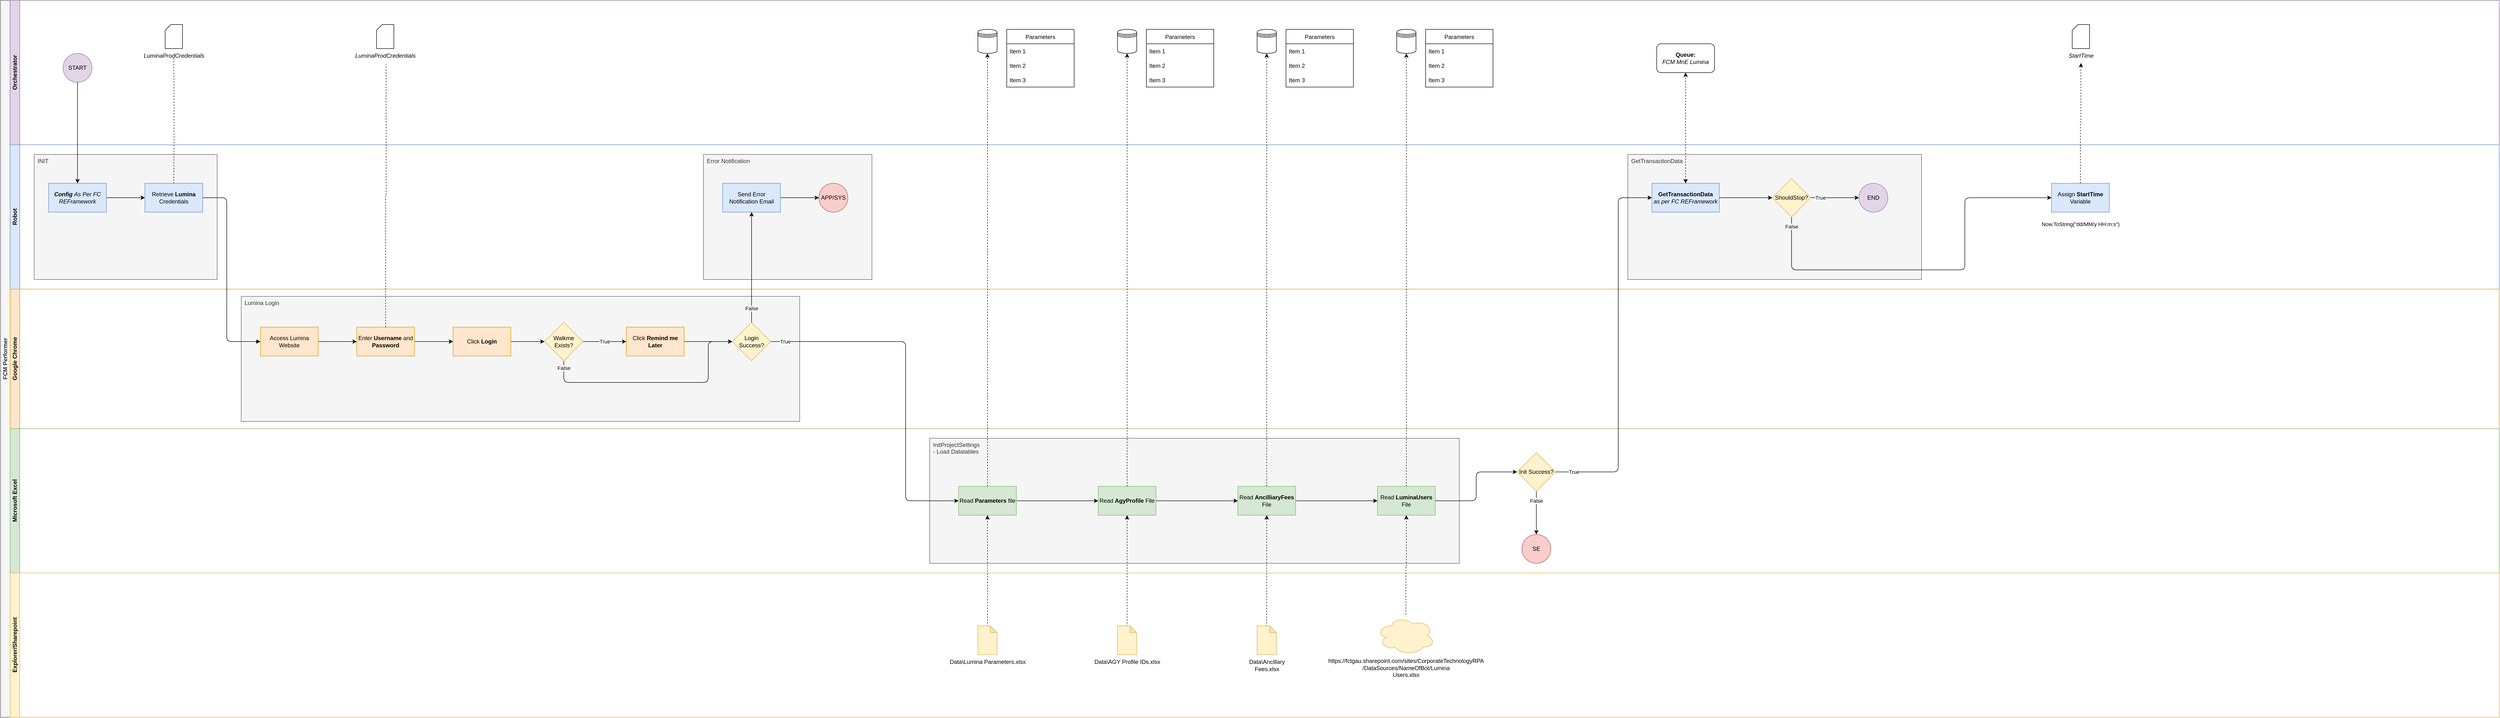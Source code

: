 <mxfile version="20.3.7" type="github" pages="3">
  <diagram id="prtHgNgQTEPvFCAcTncT" name="REFramework">
    <mxGraphModel dx="2031" dy="1190" grid="1" gridSize="10" guides="1" tooltips="1" connect="1" arrows="1" fold="1" page="1" pageScale="1" pageWidth="827" pageHeight="1169" math="0" shadow="0">
      <root>
        <mxCell id="0" />
        <mxCell id="1" parent="0" />
        <mxCell id="dNxyNK7c78bLwvsdeMH5-19" value="FCM Performer" style="swimlane;html=1;childLayout=stackLayout;resizeParent=1;resizeParentMax=0;horizontal=0;startSize=20;horizontalStack=0;fillColor=#f5f5f5;strokeColor=#666666;fontColor=#333333;" parent="1" vertex="1">
          <mxGeometry x="40" y="20" width="5190" height="1490" as="geometry" />
        </mxCell>
        <mxCell id="dNxyNK7c78bLwvsdeMH5-20" value="Orchestrator" style="swimlane;html=1;startSize=20;horizontal=0;fillColor=#e1d5e7;strokeColor=#9673a6;" parent="dNxyNK7c78bLwvsdeMH5-19" vertex="1">
          <mxGeometry x="20" width="5170" height="300" as="geometry" />
        </mxCell>
        <mxCell id="2dX01dUIb2N1G-1F3EJ_-1" value="START" style="ellipse;whiteSpace=wrap;html=1;aspect=fixed;fillColor=#e1d5e7;strokeColor=#9673a6;" parent="dNxyNK7c78bLwvsdeMH5-20" vertex="1">
          <mxGeometry x="110" y="110" width="60" height="60" as="geometry" />
        </mxCell>
        <mxCell id="xDEP64Z66nsaZwxjFvu3-4" value="" style="shape=card;whiteSpace=wrap;html=1;size=12;" parent="dNxyNK7c78bLwvsdeMH5-20" vertex="1">
          <mxGeometry x="322" y="50" width="36" height="50" as="geometry" />
        </mxCell>
        <mxCell id="xDEP64Z66nsaZwxjFvu3-5" value="&lt;i&gt;LuminaProdCredentials&lt;/i&gt;" style="text;html=1;align=center;verticalAlign=middle;resizable=0;points=[];autosize=1;strokeColor=none;fillColor=none;" parent="dNxyNK7c78bLwvsdeMH5-20" vertex="1">
          <mxGeometry x="265" y="100" width="150" height="30" as="geometry" />
        </mxCell>
        <mxCell id="ORB9IlNma3MDr7hnHhmv-3" value="" style="shape=card;whiteSpace=wrap;html=1;size=12;" parent="dNxyNK7c78bLwvsdeMH5-20" vertex="1">
          <mxGeometry x="761" y="50" width="36" height="50" as="geometry" />
        </mxCell>
        <mxCell id="ORB9IlNma3MDr7hnHhmv-4" value="&lt;i&gt;LuminaProdCredentials&lt;/i&gt;" style="text;html=1;align=center;verticalAlign=middle;resizable=0;points=[];autosize=1;strokeColor=none;fillColor=none;" parent="dNxyNK7c78bLwvsdeMH5-20" vertex="1">
          <mxGeometry x="704" y="100" width="150" height="30" as="geometry" />
        </mxCell>
        <mxCell id="Lmwaz_l1nbYWKsB-s7dE-1" value="Parameters" style="swimlane;fontStyle=0;childLayout=stackLayout;horizontal=1;startSize=30;horizontalStack=0;resizeParent=1;resizeParentMax=0;resizeLast=0;collapsible=1;marginBottom=0;" vertex="1" parent="dNxyNK7c78bLwvsdeMH5-20">
          <mxGeometry x="2070" y="60" width="140" height="120" as="geometry">
            <mxRectangle x="2070" y="60" width="100" height="30" as="alternateBounds" />
          </mxGeometry>
        </mxCell>
        <mxCell id="Lmwaz_l1nbYWKsB-s7dE-2" value="Item 1" style="text;strokeColor=none;fillColor=none;align=left;verticalAlign=middle;spacingLeft=4;spacingRight=4;overflow=hidden;points=[[0,0.5],[1,0.5]];portConstraint=eastwest;rotatable=0;" vertex="1" parent="Lmwaz_l1nbYWKsB-s7dE-1">
          <mxGeometry y="30" width="140" height="30" as="geometry" />
        </mxCell>
        <mxCell id="Lmwaz_l1nbYWKsB-s7dE-3" value="Item 2" style="text;strokeColor=none;fillColor=none;align=left;verticalAlign=middle;spacingLeft=4;spacingRight=4;overflow=hidden;points=[[0,0.5],[1,0.5]];portConstraint=eastwest;rotatable=0;" vertex="1" parent="Lmwaz_l1nbYWKsB-s7dE-1">
          <mxGeometry y="60" width="140" height="30" as="geometry" />
        </mxCell>
        <mxCell id="Lmwaz_l1nbYWKsB-s7dE-4" value="Item 3" style="text;strokeColor=none;fillColor=none;align=left;verticalAlign=middle;spacingLeft=4;spacingRight=4;overflow=hidden;points=[[0,0.5],[1,0.5]];portConstraint=eastwest;rotatable=0;" vertex="1" parent="Lmwaz_l1nbYWKsB-s7dE-1">
          <mxGeometry y="90" width="140" height="30" as="geometry" />
        </mxCell>
        <mxCell id="Lmwaz_l1nbYWKsB-s7dE-5" value="" style="shape=datastore;whiteSpace=wrap;html=1;" vertex="1" parent="dNxyNK7c78bLwvsdeMH5-20">
          <mxGeometry x="2010" y="60" width="40" height="50" as="geometry" />
        </mxCell>
        <mxCell id="Lmwaz_l1nbYWKsB-s7dE-9" value="Parameters" style="swimlane;fontStyle=0;childLayout=stackLayout;horizontal=1;startSize=30;horizontalStack=0;resizeParent=1;resizeParentMax=0;resizeLast=0;collapsible=1;marginBottom=0;" vertex="1" parent="dNxyNK7c78bLwvsdeMH5-20">
          <mxGeometry x="2360" y="60" width="140" height="120" as="geometry">
            <mxRectangle x="2070" y="60" width="100" height="30" as="alternateBounds" />
          </mxGeometry>
        </mxCell>
        <mxCell id="Lmwaz_l1nbYWKsB-s7dE-10" value="Item 1" style="text;strokeColor=none;fillColor=none;align=left;verticalAlign=middle;spacingLeft=4;spacingRight=4;overflow=hidden;points=[[0,0.5],[1,0.5]];portConstraint=eastwest;rotatable=0;" vertex="1" parent="Lmwaz_l1nbYWKsB-s7dE-9">
          <mxGeometry y="30" width="140" height="30" as="geometry" />
        </mxCell>
        <mxCell id="Lmwaz_l1nbYWKsB-s7dE-11" value="Item 2" style="text;strokeColor=none;fillColor=none;align=left;verticalAlign=middle;spacingLeft=4;spacingRight=4;overflow=hidden;points=[[0,0.5],[1,0.5]];portConstraint=eastwest;rotatable=0;" vertex="1" parent="Lmwaz_l1nbYWKsB-s7dE-9">
          <mxGeometry y="60" width="140" height="30" as="geometry" />
        </mxCell>
        <mxCell id="Lmwaz_l1nbYWKsB-s7dE-12" value="Item 3" style="text;strokeColor=none;fillColor=none;align=left;verticalAlign=middle;spacingLeft=4;spacingRight=4;overflow=hidden;points=[[0,0.5],[1,0.5]];portConstraint=eastwest;rotatable=0;" vertex="1" parent="Lmwaz_l1nbYWKsB-s7dE-9">
          <mxGeometry y="90" width="140" height="30" as="geometry" />
        </mxCell>
        <mxCell id="Lmwaz_l1nbYWKsB-s7dE-13" value="" style="shape=datastore;whiteSpace=wrap;html=1;" vertex="1" parent="dNxyNK7c78bLwvsdeMH5-20">
          <mxGeometry x="2300" y="60" width="40" height="50" as="geometry" />
        </mxCell>
        <mxCell id="Lmwaz_l1nbYWKsB-s7dE-14" value="Parameters" style="swimlane;fontStyle=0;childLayout=stackLayout;horizontal=1;startSize=30;horizontalStack=0;resizeParent=1;resizeParentMax=0;resizeLast=0;collapsible=1;marginBottom=0;" vertex="1" parent="dNxyNK7c78bLwvsdeMH5-20">
          <mxGeometry x="2650" y="60" width="140" height="120" as="geometry">
            <mxRectangle x="2070" y="60" width="100" height="30" as="alternateBounds" />
          </mxGeometry>
        </mxCell>
        <mxCell id="Lmwaz_l1nbYWKsB-s7dE-15" value="Item 1" style="text;strokeColor=none;fillColor=none;align=left;verticalAlign=middle;spacingLeft=4;spacingRight=4;overflow=hidden;points=[[0,0.5],[1,0.5]];portConstraint=eastwest;rotatable=0;" vertex="1" parent="Lmwaz_l1nbYWKsB-s7dE-14">
          <mxGeometry y="30" width="140" height="30" as="geometry" />
        </mxCell>
        <mxCell id="Lmwaz_l1nbYWKsB-s7dE-16" value="Item 2" style="text;strokeColor=none;fillColor=none;align=left;verticalAlign=middle;spacingLeft=4;spacingRight=4;overflow=hidden;points=[[0,0.5],[1,0.5]];portConstraint=eastwest;rotatable=0;" vertex="1" parent="Lmwaz_l1nbYWKsB-s7dE-14">
          <mxGeometry y="60" width="140" height="30" as="geometry" />
        </mxCell>
        <mxCell id="Lmwaz_l1nbYWKsB-s7dE-17" value="Item 3" style="text;strokeColor=none;fillColor=none;align=left;verticalAlign=middle;spacingLeft=4;spacingRight=4;overflow=hidden;points=[[0,0.5],[1,0.5]];portConstraint=eastwest;rotatable=0;" vertex="1" parent="Lmwaz_l1nbYWKsB-s7dE-14">
          <mxGeometry y="90" width="140" height="30" as="geometry" />
        </mxCell>
        <mxCell id="Lmwaz_l1nbYWKsB-s7dE-18" value="" style="shape=datastore;whiteSpace=wrap;html=1;" vertex="1" parent="dNxyNK7c78bLwvsdeMH5-20">
          <mxGeometry x="2590" y="60" width="40" height="50" as="geometry" />
        </mxCell>
        <mxCell id="Lmwaz_l1nbYWKsB-s7dE-92" value="Parameters" style="swimlane;fontStyle=0;childLayout=stackLayout;horizontal=1;startSize=30;horizontalStack=0;resizeParent=1;resizeParentMax=0;resizeLast=0;collapsible=1;marginBottom=0;" vertex="1" parent="dNxyNK7c78bLwvsdeMH5-20">
          <mxGeometry x="2940" y="60" width="140" height="120" as="geometry">
            <mxRectangle x="2070" y="60" width="100" height="30" as="alternateBounds" />
          </mxGeometry>
        </mxCell>
        <mxCell id="Lmwaz_l1nbYWKsB-s7dE-93" value="Item 1" style="text;strokeColor=none;fillColor=none;align=left;verticalAlign=middle;spacingLeft=4;spacingRight=4;overflow=hidden;points=[[0,0.5],[1,0.5]];portConstraint=eastwest;rotatable=0;" vertex="1" parent="Lmwaz_l1nbYWKsB-s7dE-92">
          <mxGeometry y="30" width="140" height="30" as="geometry" />
        </mxCell>
        <mxCell id="Lmwaz_l1nbYWKsB-s7dE-94" value="Item 2" style="text;strokeColor=none;fillColor=none;align=left;verticalAlign=middle;spacingLeft=4;spacingRight=4;overflow=hidden;points=[[0,0.5],[1,0.5]];portConstraint=eastwest;rotatable=0;" vertex="1" parent="Lmwaz_l1nbYWKsB-s7dE-92">
          <mxGeometry y="60" width="140" height="30" as="geometry" />
        </mxCell>
        <mxCell id="Lmwaz_l1nbYWKsB-s7dE-95" value="Item 3" style="text;strokeColor=none;fillColor=none;align=left;verticalAlign=middle;spacingLeft=4;spacingRight=4;overflow=hidden;points=[[0,0.5],[1,0.5]];portConstraint=eastwest;rotatable=0;" vertex="1" parent="Lmwaz_l1nbYWKsB-s7dE-92">
          <mxGeometry y="90" width="140" height="30" as="geometry" />
        </mxCell>
        <mxCell id="Lmwaz_l1nbYWKsB-s7dE-96" value="" style="shape=datastore;whiteSpace=wrap;html=1;" vertex="1" parent="dNxyNK7c78bLwvsdeMH5-20">
          <mxGeometry x="2880" y="60" width="40" height="50" as="geometry" />
        </mxCell>
        <mxCell id="Lmwaz_l1nbYWKsB-s7dE-117" value="&lt;b&gt;Queue:&lt;br&gt;&lt;/b&gt; &lt;i&gt;FCM MnE Lumina&lt;/i&gt;" style="rounded=1;whiteSpace=wrap;html=1;" vertex="1" parent="dNxyNK7c78bLwvsdeMH5-20">
          <mxGeometry x="3420" y="90" width="120" height="60" as="geometry" />
        </mxCell>
        <mxCell id="Lmwaz_l1nbYWKsB-s7dE-130" value="" style="shape=card;whiteSpace=wrap;html=1;size=12;" vertex="1" parent="dNxyNK7c78bLwvsdeMH5-20">
          <mxGeometry x="4283" y="50" width="36" height="50" as="geometry" />
        </mxCell>
        <mxCell id="Lmwaz_l1nbYWKsB-s7dE-131" value="&lt;i&gt;StartTime&lt;/i&gt;" style="text;html=1;align=center;verticalAlign=middle;resizable=0;points=[];autosize=1;strokeColor=none;fillColor=none;" vertex="1" parent="dNxyNK7c78bLwvsdeMH5-20">
          <mxGeometry x="4261" y="100" width="80" height="30" as="geometry" />
        </mxCell>
        <mxCell id="2dX01dUIb2N1G-1F3EJ_-10" value="Robot" style="swimlane;html=1;startSize=20;horizontal=0;fillColor=#dae8fc;strokeColor=#6c8ebf;" parent="dNxyNK7c78bLwvsdeMH5-19" vertex="1">
          <mxGeometry x="20" y="300" width="5170" height="300" as="geometry" />
        </mxCell>
        <mxCell id="Lmwaz_l1nbYWKsB-s7dE-129" value="GetTransactionData" style="rounded=0;whiteSpace=wrap;html=1;fillColor=#f5f5f5;fontColor=#333333;strokeColor=#666666;align=left;verticalAlign=top;labelPosition=center;verticalLabelPosition=middle;spacingLeft=5;" vertex="1" parent="2dX01dUIb2N1G-1F3EJ_-10">
          <mxGeometry x="3360" y="20" width="610" height="260" as="geometry" />
        </mxCell>
        <mxCell id="ORB9IlNma3MDr7hnHhmv-28" value="Error Notification" style="rounded=0;whiteSpace=wrap;html=1;fillColor=#f5f5f5;fontColor=#333333;strokeColor=#666666;align=left;verticalAlign=top;labelPosition=center;verticalLabelPosition=middle;spacingLeft=5;" parent="2dX01dUIb2N1G-1F3EJ_-10" vertex="1">
          <mxGeometry x="1440" y="20" width="350" height="260" as="geometry" />
        </mxCell>
        <mxCell id="2dX01dUIb2N1G-1F3EJ_-6" value="INIT" style="rounded=0;whiteSpace=wrap;html=1;fillColor=#f5f5f5;fontColor=#333333;strokeColor=#666666;align=left;verticalAlign=top;labelPosition=center;verticalLabelPosition=middle;spacingLeft=5;" parent="2dX01dUIb2N1G-1F3EJ_-10" vertex="1">
          <mxGeometry x="50" y="20" width="380" height="260" as="geometry" />
        </mxCell>
        <mxCell id="xDEP64Z66nsaZwxjFvu3-2" value="" style="edgeStyle=orthogonalEdgeStyle;rounded=0;orthogonalLoop=1;jettySize=auto;html=1;" parent="2dX01dUIb2N1G-1F3EJ_-10" source="2dX01dUIb2N1G-1F3EJ_-4" target="xDEP64Z66nsaZwxjFvu3-1" edge="1">
          <mxGeometry relative="1" as="geometry" />
        </mxCell>
        <mxCell id="2dX01dUIb2N1G-1F3EJ_-4" value="&lt;i&gt;&lt;b&gt;Config&lt;/b&gt;&amp;nbsp;As Per FC REFramework&lt;/i&gt;" style="whiteSpace=wrap;html=1;fillColor=#dae8fc;strokeColor=#6c8ebf;" parent="2dX01dUIb2N1G-1F3EJ_-10" vertex="1">
          <mxGeometry x="80" y="80" width="120" height="60" as="geometry" />
        </mxCell>
        <mxCell id="xDEP64Z66nsaZwxjFvu3-1" value="Retrieve &lt;b&gt;Lumina &lt;/b&gt;Credentials" style="whiteSpace=wrap;html=1;fillColor=#dae8fc;strokeColor=#6c8ebf;" parent="2dX01dUIb2N1G-1F3EJ_-10" vertex="1">
          <mxGeometry x="280" y="80" width="120" height="60" as="geometry" />
        </mxCell>
        <mxCell id="ORB9IlNma3MDr7hnHhmv-27" value="" style="edgeStyle=orthogonalEdgeStyle;rounded=1;orthogonalLoop=1;jettySize=auto;html=1;endArrow=classic;endFill=1;" parent="2dX01dUIb2N1G-1F3EJ_-10" source="ORB9IlNma3MDr7hnHhmv-22" target="ORB9IlNma3MDr7hnHhmv-26" edge="1">
          <mxGeometry relative="1" as="geometry" />
        </mxCell>
        <mxCell id="ORB9IlNma3MDr7hnHhmv-22" value="Send Error Notification Email" style="whiteSpace=wrap;html=1;fillColor=#dae8fc;strokeColor=#6c8ebf;" parent="2dX01dUIb2N1G-1F3EJ_-10" vertex="1">
          <mxGeometry x="1480" y="80" width="120" height="60" as="geometry" />
        </mxCell>
        <mxCell id="ORB9IlNma3MDr7hnHhmv-26" value="APP/SYS" style="ellipse;whiteSpace=wrap;html=1;fillColor=#f8cecc;strokeColor=#b85450;" parent="2dX01dUIb2N1G-1F3EJ_-10" vertex="1">
          <mxGeometry x="1680" y="80" width="60" height="60" as="geometry" />
        </mxCell>
        <mxCell id="Lmwaz_l1nbYWKsB-s7dE-115" value="&lt;b&gt;GetTransactionData &lt;br&gt;&lt;/b&gt;&lt;i&gt;as per FC REFramework&lt;/i&gt;" style="whiteSpace=wrap;html=1;fillColor=#dae8fc;strokeColor=#6c8ebf;" vertex="1" parent="2dX01dUIb2N1G-1F3EJ_-10">
          <mxGeometry x="3410" y="80" width="140" height="60" as="geometry" />
        </mxCell>
        <mxCell id="Lmwaz_l1nbYWKsB-s7dE-127" value="Assign &lt;b&gt;StartTime &lt;/b&gt;Variable" style="whiteSpace=wrap;html=1;fillColor=#dae8fc;strokeColor=#6c8ebf;" vertex="1" parent="2dX01dUIb2N1G-1F3EJ_-10">
          <mxGeometry x="4240" y="80" width="120" height="60" as="geometry" />
        </mxCell>
        <mxCell id="Lmwaz_l1nbYWKsB-s7dE-132" value="Now.ToString(&quot;dd/MM/y HH:m:s&quot;)" style="text;html=1;align=center;verticalAlign=middle;resizable=0;points=[];autosize=1;strokeColor=none;fillColor=none;fontSize=11;fontFamily=Helvetica;fontColor=default;" vertex="1" parent="2dX01dUIb2N1G-1F3EJ_-10">
          <mxGeometry x="4205" y="150" width="190" height="30" as="geometry" />
        </mxCell>
        <mxCell id="dNxyNK7c78bLwvsdeMH5-21" value="Google Chrome" style="swimlane;html=1;startSize=20;horizontal=0;fillColor=#ffe6cc;strokeColor=#d79b00;" parent="dNxyNK7c78bLwvsdeMH5-19" vertex="1">
          <mxGeometry x="20" y="600" width="5170" height="290" as="geometry">
            <mxRectangle x="20" y="300" width="1430" height="30" as="alternateBounds" />
          </mxGeometry>
        </mxCell>
        <mxCell id="ORB9IlNma3MDr7hnHhmv-15" value="Lumina Login" style="rounded=0;whiteSpace=wrap;html=1;fillColor=#f5f5f5;fontColor=#333333;strokeColor=#666666;align=left;verticalAlign=top;labelPosition=center;verticalLabelPosition=middle;spacingLeft=5;" parent="dNxyNK7c78bLwvsdeMH5-21" vertex="1">
          <mxGeometry x="480" y="15" width="1160" height="260" as="geometry" />
        </mxCell>
        <mxCell id="ORB9IlNma3MDr7hnHhmv-2" value="" style="edgeStyle=orthogonalEdgeStyle;rounded=0;orthogonalLoop=1;jettySize=auto;html=1;" parent="dNxyNK7c78bLwvsdeMH5-21" source="xDEP64Z66nsaZwxjFvu3-7" target="ORB9IlNma3MDr7hnHhmv-1" edge="1">
          <mxGeometry relative="1" as="geometry" />
        </mxCell>
        <mxCell id="xDEP64Z66nsaZwxjFvu3-7" value="Access Lumina Website" style="whiteSpace=wrap;html=1;fillColor=#ffe6cc;strokeColor=#d79b00;" parent="dNxyNK7c78bLwvsdeMH5-21" vertex="1">
          <mxGeometry x="520" y="79" width="120" height="60" as="geometry" />
        </mxCell>
        <mxCell id="ORB9IlNma3MDr7hnHhmv-8" value="" style="edgeStyle=orthogonalEdgeStyle;rounded=0;orthogonalLoop=1;jettySize=auto;html=1;endArrow=classic;endFill=1;" parent="dNxyNK7c78bLwvsdeMH5-21" source="ORB9IlNma3MDr7hnHhmv-1" target="ORB9IlNma3MDr7hnHhmv-7" edge="1">
          <mxGeometry relative="1" as="geometry" />
        </mxCell>
        <mxCell id="ORB9IlNma3MDr7hnHhmv-1" value="Enter &lt;b&gt;Username&lt;/b&gt;&amp;nbsp;and &lt;b&gt;Password&lt;/b&gt;" style="whiteSpace=wrap;html=1;fillColor=#ffe6cc;strokeColor=#d79b00;" parent="dNxyNK7c78bLwvsdeMH5-21" vertex="1">
          <mxGeometry x="720" y="79" width="120" height="60" as="geometry" />
        </mxCell>
        <mxCell id="ORB9IlNma3MDr7hnHhmv-10" value="" style="edgeStyle=orthogonalEdgeStyle;rounded=0;orthogonalLoop=1;jettySize=auto;html=1;endArrow=classic;endFill=1;" parent="dNxyNK7c78bLwvsdeMH5-21" source="ORB9IlNma3MDr7hnHhmv-7" target="ORB9IlNma3MDr7hnHhmv-9" edge="1">
          <mxGeometry relative="1" as="geometry" />
        </mxCell>
        <mxCell id="ORB9IlNma3MDr7hnHhmv-7" value="Click &lt;b&gt;Login&lt;/b&gt;" style="whiteSpace=wrap;html=1;fillColor=#ffe6cc;strokeColor=#d79b00;" parent="dNxyNK7c78bLwvsdeMH5-21" vertex="1">
          <mxGeometry x="920" y="79" width="120" height="60" as="geometry" />
        </mxCell>
        <mxCell id="ORB9IlNma3MDr7hnHhmv-12" value="True" style="edgeStyle=orthogonalEdgeStyle;rounded=0;orthogonalLoop=1;jettySize=auto;html=1;endArrow=classic;endFill=1;" parent="dNxyNK7c78bLwvsdeMH5-21" source="ORB9IlNma3MDr7hnHhmv-9" target="ORB9IlNma3MDr7hnHhmv-11" edge="1">
          <mxGeometry relative="1" as="geometry" />
        </mxCell>
        <mxCell id="ORB9IlNma3MDr7hnHhmv-17" value="False" style="edgeStyle=orthogonalEdgeStyle;rounded=1;orthogonalLoop=1;jettySize=auto;html=1;exitX=0.5;exitY=1;exitDx=0;exitDy=0;entryX=0;entryY=0.5;entryDx=0;entryDy=0;endArrow=classic;endFill=1;" parent="dNxyNK7c78bLwvsdeMH5-21" source="ORB9IlNma3MDr7hnHhmv-9" target="ORB9IlNma3MDr7hnHhmv-13" edge="1">
          <mxGeometry x="-0.938" relative="1" as="geometry">
            <Array as="points">
              <mxPoint x="1150" y="194" />
              <mxPoint x="1450" y="194" />
              <mxPoint x="1450" y="109" />
            </Array>
            <mxPoint as="offset" />
          </mxGeometry>
        </mxCell>
        <mxCell id="ORB9IlNma3MDr7hnHhmv-9" value="Walkme Exists?" style="rhombus;whiteSpace=wrap;html=1;fillColor=#fff2cc;strokeColor=#d6b656;" parent="dNxyNK7c78bLwvsdeMH5-21" vertex="1">
          <mxGeometry x="1110" y="69" width="80" height="80" as="geometry" />
        </mxCell>
        <mxCell id="ORB9IlNma3MDr7hnHhmv-14" value="" style="edgeStyle=orthogonalEdgeStyle;rounded=0;orthogonalLoop=1;jettySize=auto;html=1;endArrow=classic;endFill=1;" parent="dNxyNK7c78bLwvsdeMH5-21" source="ORB9IlNma3MDr7hnHhmv-11" target="ORB9IlNma3MDr7hnHhmv-13" edge="1">
          <mxGeometry relative="1" as="geometry" />
        </mxCell>
        <mxCell id="ORB9IlNma3MDr7hnHhmv-11" value="Click &lt;b&gt;Remind me Later&lt;/b&gt;" style="whiteSpace=wrap;html=1;fillColor=#ffe6cc;strokeColor=#d79b00;" parent="dNxyNK7c78bLwvsdeMH5-21" vertex="1">
          <mxGeometry x="1280" y="79" width="120" height="60" as="geometry" />
        </mxCell>
        <mxCell id="ORB9IlNma3MDr7hnHhmv-13" value="Login Success?" style="rhombus;whiteSpace=wrap;html=1;fillColor=#fff2cc;strokeColor=#d6b656;" parent="dNxyNK7c78bLwvsdeMH5-21" vertex="1">
          <mxGeometry x="1500" y="69" width="80" height="80" as="geometry" />
        </mxCell>
        <mxCell id="dNxyNK7c78bLwvsdeMH5-22" value="Microsoft Excel" style="swimlane;html=1;startSize=20;horizontal=0;fillColor=#d5e8d4;strokeColor=#82b366;" parent="dNxyNK7c78bLwvsdeMH5-19" vertex="1">
          <mxGeometry x="20" y="890" width="5170" height="300" as="geometry" />
        </mxCell>
        <mxCell id="Lmwaz_l1nbYWKsB-s7dE-98" value="InitProjectSettings &lt;br&gt;- Load Datatables" style="rounded=0;whiteSpace=wrap;html=1;fillColor=#f5f5f5;fontColor=#333333;strokeColor=#666666;align=left;verticalAlign=top;labelPosition=center;verticalLabelPosition=middle;spacingLeft=5;" vertex="1" parent="dNxyNK7c78bLwvsdeMH5-22">
          <mxGeometry x="1910" y="20" width="1100" height="260" as="geometry" />
        </mxCell>
        <mxCell id="Lmwaz_l1nbYWKsB-s7dE-8" value="" style="edgeStyle=orthogonalEdgeStyle;rounded=0;orthogonalLoop=1;jettySize=auto;html=1;startArrow=none;startFill=0;endArrow=classic;endFill=1;" edge="1" parent="dNxyNK7c78bLwvsdeMH5-22" source="ORB9IlNma3MDr7hnHhmv-29" target="Lmwaz_l1nbYWKsB-s7dE-7">
          <mxGeometry relative="1" as="geometry" />
        </mxCell>
        <mxCell id="ORB9IlNma3MDr7hnHhmv-29" value="Read &lt;b&gt;Parameters&lt;/b&gt; file" style="whiteSpace=wrap;html=1;fillColor=#d5e8d4;strokeColor=#82b366;" parent="dNxyNK7c78bLwvsdeMH5-22" vertex="1">
          <mxGeometry x="1970" y="120" width="120" height="60" as="geometry" />
        </mxCell>
        <mxCell id="Lmwaz_l1nbYWKsB-s7dE-21" value="" style="edgeStyle=orthogonalEdgeStyle;rounded=0;orthogonalLoop=1;jettySize=auto;html=1;startArrow=none;startFill=0;endArrow=classic;endFill=1;" edge="1" parent="dNxyNK7c78bLwvsdeMH5-22" source="Lmwaz_l1nbYWKsB-s7dE-7" target="Lmwaz_l1nbYWKsB-s7dE-20">
          <mxGeometry relative="1" as="geometry" />
        </mxCell>
        <mxCell id="Lmwaz_l1nbYWKsB-s7dE-7" value="Read &lt;b&gt;AgyProfile &lt;/b&gt;File" style="whiteSpace=wrap;html=1;fillColor=#d5e8d4;strokeColor=#82b366;" vertex="1" parent="dNxyNK7c78bLwvsdeMH5-22">
          <mxGeometry x="2260" y="120" width="120" height="60" as="geometry" />
        </mxCell>
        <mxCell id="Lmwaz_l1nbYWKsB-s7dE-20" value="Read &lt;b&gt;AncilliaryFees &lt;/b&gt;File" style="whiteSpace=wrap;html=1;fillColor=#d5e8d4;strokeColor=#82b366;" vertex="1" parent="dNxyNK7c78bLwvsdeMH5-22">
          <mxGeometry x="2550" y="120" width="120" height="60" as="geometry" />
        </mxCell>
        <mxCell id="Lmwaz_l1nbYWKsB-s7dE-114" value="False" style="edgeStyle=orthogonalEdgeStyle;shape=connector;rounded=1;orthogonalLoop=1;jettySize=auto;html=1;labelBackgroundColor=default;strokeColor=default;fontFamily=Helvetica;fontSize=11;fontColor=default;endArrow=classic;endFill=1;" edge="1" parent="dNxyNK7c78bLwvsdeMH5-22" source="Lmwaz_l1nbYWKsB-s7dE-111" target="Lmwaz_l1nbYWKsB-s7dE-113">
          <mxGeometry x="-0.556" relative="1" as="geometry">
            <Array as="points">
              <mxPoint x="3170" y="150" />
              <mxPoint x="3170" y="150" />
            </Array>
            <mxPoint as="offset" />
          </mxGeometry>
        </mxCell>
        <mxCell id="Lmwaz_l1nbYWKsB-s7dE-111" value="Init Success?" style="rhombus;whiteSpace=wrap;html=1;fillColor=#fff2cc;strokeColor=#d6b656;" vertex="1" parent="dNxyNK7c78bLwvsdeMH5-22">
          <mxGeometry x="3130" y="50" width="80" height="80" as="geometry" />
        </mxCell>
        <mxCell id="Lmwaz_l1nbYWKsB-s7dE-113" value="SE" style="ellipse;whiteSpace=wrap;html=1;fillColor=#f8cecc;strokeColor=#b85450;" vertex="1" parent="dNxyNK7c78bLwvsdeMH5-22">
          <mxGeometry x="3140" y="220" width="60" height="60" as="geometry" />
        </mxCell>
        <mxCell id="Lmwaz_l1nbYWKsB-s7dE-90" value="Read &lt;b&gt;LuminaUsers &lt;/b&gt;File" style="whiteSpace=wrap;html=1;fillColor=#d5e8d4;strokeColor=#82b366;" vertex="1" parent="dNxyNK7c78bLwvsdeMH5-22">
          <mxGeometry x="2840" y="120" width="120" height="60" as="geometry" />
        </mxCell>
        <mxCell id="Lmwaz_l1nbYWKsB-s7dE-91" value="" style="edgeStyle=orthogonalEdgeStyle;rounded=0;orthogonalLoop=1;jettySize=auto;html=1;startArrow=none;startFill=0;endArrow=classic;endFill=1;" edge="1" parent="dNxyNK7c78bLwvsdeMH5-22" source="Lmwaz_l1nbYWKsB-s7dE-20" target="Lmwaz_l1nbYWKsB-s7dE-90">
          <mxGeometry relative="1" as="geometry" />
        </mxCell>
        <mxCell id="Lmwaz_l1nbYWKsB-s7dE-112" value="" style="edgeStyle=orthogonalEdgeStyle;shape=connector;rounded=1;orthogonalLoop=1;jettySize=auto;html=1;labelBackgroundColor=default;strokeColor=default;fontFamily=Helvetica;fontSize=11;fontColor=default;endArrow=classic;endFill=1;" edge="1" parent="dNxyNK7c78bLwvsdeMH5-22" source="Lmwaz_l1nbYWKsB-s7dE-90" target="Lmwaz_l1nbYWKsB-s7dE-111">
          <mxGeometry relative="1" as="geometry" />
        </mxCell>
        <mxCell id="2dX01dUIb2N1G-1F3EJ_-5" value="" style="edgeStyle=orthogonalEdgeStyle;rounded=0;orthogonalLoop=1;jettySize=auto;html=1;" parent="dNxyNK7c78bLwvsdeMH5-19" source="2dX01dUIb2N1G-1F3EJ_-1" target="2dX01dUIb2N1G-1F3EJ_-4" edge="1">
          <mxGeometry relative="1" as="geometry" />
        </mxCell>
        <mxCell id="xDEP64Z66nsaZwxjFvu3-6" style="edgeStyle=orthogonalEdgeStyle;rounded=0;orthogonalLoop=1;jettySize=auto;html=1;dashed=1;endArrow=none;endFill=0;" parent="dNxyNK7c78bLwvsdeMH5-19" target="xDEP64Z66nsaZwxjFvu3-1" edge="1">
          <mxGeometry relative="1" as="geometry">
            <mxPoint x="360" y="120" as="sourcePoint" />
          </mxGeometry>
        </mxCell>
        <mxCell id="xDEP64Z66nsaZwxjFvu3-8" value="" style="edgeStyle=orthogonalEdgeStyle;rounded=1;orthogonalLoop=1;jettySize=auto;html=1;endArrow=block;endFill=1;entryX=0;entryY=0.5;entryDx=0;entryDy=0;" parent="dNxyNK7c78bLwvsdeMH5-19" source="xDEP64Z66nsaZwxjFvu3-1" target="xDEP64Z66nsaZwxjFvu3-7" edge="1">
          <mxGeometry relative="1" as="geometry">
            <Array as="points">
              <mxPoint x="470" y="410" />
              <mxPoint x="470" y="709" />
            </Array>
          </mxGeometry>
        </mxCell>
        <mxCell id="ORB9IlNma3MDr7hnHhmv-23" value="False" style="edgeStyle=orthogonalEdgeStyle;rounded=1;orthogonalLoop=1;jettySize=auto;html=1;endArrow=classic;endFill=1;" parent="dNxyNK7c78bLwvsdeMH5-19" source="ORB9IlNma3MDr7hnHhmv-13" target="ORB9IlNma3MDr7hnHhmv-22" edge="1">
          <mxGeometry x="-0.747" relative="1" as="geometry">
            <mxPoint as="offset" />
          </mxGeometry>
        </mxCell>
        <mxCell id="ORB9IlNma3MDr7hnHhmv-30" value="True" style="edgeStyle=orthogonalEdgeStyle;rounded=1;orthogonalLoop=1;jettySize=auto;html=1;endArrow=classic;endFill=1;entryX=0;entryY=0.5;entryDx=0;entryDy=0;" parent="dNxyNK7c78bLwvsdeMH5-19" source="ORB9IlNma3MDr7hnHhmv-13" target="ORB9IlNma3MDr7hnHhmv-29" edge="1">
          <mxGeometry x="-0.917" relative="1" as="geometry">
            <Array as="points">
              <mxPoint x="1880" y="709" />
              <mxPoint x="1880" y="1040" />
            </Array>
            <mxPoint as="offset" />
          </mxGeometry>
        </mxCell>
        <mxCell id="Lmwaz_l1nbYWKsB-s7dE-6" style="edgeStyle=orthogonalEdgeStyle;rounded=0;orthogonalLoop=1;jettySize=auto;html=1;exitX=0.5;exitY=0;exitDx=0;exitDy=0;entryX=0.5;entryY=1;entryDx=0;entryDy=0;endArrow=classic;endFill=1;startArrow=none;startFill=0;dashed=1;" edge="1" parent="dNxyNK7c78bLwvsdeMH5-19" source="ORB9IlNma3MDr7hnHhmv-29" target="Lmwaz_l1nbYWKsB-s7dE-5">
          <mxGeometry relative="1" as="geometry" />
        </mxCell>
        <mxCell id="Lmwaz_l1nbYWKsB-s7dE-19" style="edgeStyle=orthogonalEdgeStyle;rounded=0;orthogonalLoop=1;jettySize=auto;html=1;exitX=0.5;exitY=0;exitDx=0;exitDy=0;entryX=0.5;entryY=1;entryDx=0;entryDy=0;startArrow=none;startFill=0;endArrow=classic;endFill=1;dashed=1;" edge="1" parent="dNxyNK7c78bLwvsdeMH5-19" source="Lmwaz_l1nbYWKsB-s7dE-7" target="Lmwaz_l1nbYWKsB-s7dE-13">
          <mxGeometry relative="1" as="geometry" />
        </mxCell>
        <mxCell id="Lmwaz_l1nbYWKsB-s7dE-22" style="edgeStyle=orthogonalEdgeStyle;rounded=0;orthogonalLoop=1;jettySize=auto;html=1;exitX=0.5;exitY=0;exitDx=0;exitDy=0;dashed=1;startArrow=none;startFill=0;endArrow=classic;endFill=1;entryX=0.5;entryY=1;entryDx=0;entryDy=0;" edge="1" parent="dNxyNK7c78bLwvsdeMH5-19" source="Lmwaz_l1nbYWKsB-s7dE-20" target="Lmwaz_l1nbYWKsB-s7dE-18">
          <mxGeometry relative="1" as="geometry">
            <mxPoint x="2710" y="220" as="targetPoint" />
          </mxGeometry>
        </mxCell>
        <mxCell id="Lmwaz_l1nbYWKsB-s7dE-101" style="edgeStyle=orthogonalEdgeStyle;rounded=0;orthogonalLoop=1;jettySize=auto;html=1;exitX=0.5;exitY=1;exitDx=0;exitDy=0;entryX=0.5;entryY=0;entryDx=0;entryDy=0;entryPerimeter=0;dashed=1;startArrow=classic;startFill=1;endArrow=none;endFill=0;" edge="1" parent="dNxyNK7c78bLwvsdeMH5-19" source="ORB9IlNma3MDr7hnHhmv-29" target="Lmwaz_l1nbYWKsB-s7dE-100">
          <mxGeometry relative="1" as="geometry" />
        </mxCell>
        <mxCell id="Lmwaz_l1nbYWKsB-s7dE-107" style="edgeStyle=orthogonalEdgeStyle;rounded=0;orthogonalLoop=1;jettySize=auto;html=1;exitX=0.5;exitY=1;exitDx=0;exitDy=0;dashed=1;startArrow=classic;startFill=1;endArrow=none;endFill=0;" edge="1" parent="dNxyNK7c78bLwvsdeMH5-19" source="Lmwaz_l1nbYWKsB-s7dE-7" target="Lmwaz_l1nbYWKsB-s7dE-105">
          <mxGeometry relative="1" as="geometry" />
        </mxCell>
        <mxCell id="Lmwaz_l1nbYWKsB-s7dE-108" style="edgeStyle=orthogonalEdgeStyle;rounded=0;orthogonalLoop=1;jettySize=auto;html=1;exitX=0.5;exitY=1;exitDx=0;exitDy=0;entryX=0.5;entryY=0;entryDx=0;entryDy=0;entryPerimeter=0;dashed=1;startArrow=classic;startFill=1;endArrow=none;endFill=0;" edge="1" parent="dNxyNK7c78bLwvsdeMH5-19" source="Lmwaz_l1nbYWKsB-s7dE-20" target="Lmwaz_l1nbYWKsB-s7dE-103">
          <mxGeometry relative="1" as="geometry" />
        </mxCell>
        <mxCell id="Lmwaz_l1nbYWKsB-s7dE-84" value="Explorer/Sharepoint" style="swimlane;html=1;startSize=20;horizontal=0;fillColor=#fff2cc;strokeColor=#d6b656;" vertex="1" parent="dNxyNK7c78bLwvsdeMH5-19">
          <mxGeometry x="20" y="1190" width="5170" height="300" as="geometry" />
        </mxCell>
        <mxCell id="Lmwaz_l1nbYWKsB-s7dE-99" value="" style="ellipse;shape=cloud;whiteSpace=wrap;html=1;fillColor=#fff2cc;strokeColor=#d6b656;" vertex="1" parent="Lmwaz_l1nbYWKsB-s7dE-84">
          <mxGeometry x="2839" y="90" width="120" height="80" as="geometry" />
        </mxCell>
        <mxCell id="Lmwaz_l1nbYWKsB-s7dE-100" value="" style="shape=note;whiteSpace=wrap;html=1;backgroundOutline=1;darkOpacity=0.05;size=14;fillColor=#fff2cc;strokeColor=#d6b656;" vertex="1" parent="Lmwaz_l1nbYWKsB-s7dE-84">
          <mxGeometry x="2010" y="110" width="40" height="60" as="geometry" />
        </mxCell>
        <mxCell id="Lmwaz_l1nbYWKsB-s7dE-102" value="Data\Lumina Parameters.xlsx" style="text;html=1;align=center;verticalAlign=middle;resizable=0;points=[];autosize=1;strokeColor=none;fillColor=none;" vertex="1" parent="Lmwaz_l1nbYWKsB-s7dE-84">
          <mxGeometry x="1940" y="170" width="180" height="30" as="geometry" />
        </mxCell>
        <mxCell id="Lmwaz_l1nbYWKsB-s7dE-105" value="" style="shape=note;whiteSpace=wrap;html=1;backgroundOutline=1;darkOpacity=0.05;size=14;fillColor=#fff2cc;strokeColor=#d6b656;" vertex="1" parent="Lmwaz_l1nbYWKsB-s7dE-84">
          <mxGeometry x="2300" y="110" width="40" height="60" as="geometry" />
        </mxCell>
        <mxCell id="Lmwaz_l1nbYWKsB-s7dE-106" value="Data\AGY Profile IDs.xlsx" style="text;html=1;align=center;verticalAlign=middle;resizable=0;points=[];autosize=1;strokeColor=none;fillColor=none;" vertex="1" parent="Lmwaz_l1nbYWKsB-s7dE-84">
          <mxGeometry x="2240" y="170" width="160" height="30" as="geometry" />
        </mxCell>
        <mxCell id="Lmwaz_l1nbYWKsB-s7dE-103" value="" style="shape=note;whiteSpace=wrap;html=1;backgroundOutline=1;darkOpacity=0.05;size=14;fillColor=#fff2cc;strokeColor=#d6b656;" vertex="1" parent="Lmwaz_l1nbYWKsB-s7dE-84">
          <mxGeometry x="2590" y="110" width="40" height="60" as="geometry" />
        </mxCell>
        <mxCell id="Lmwaz_l1nbYWKsB-s7dE-104" value="&lt;table style=&quot;border-collapse:&lt;br/&gt; collapse;width:492pt&quot; width=&quot;656&quot; cellspacing=&quot;0&quot; cellpadding=&quot;0&quot; border=&quot;0&quot;&gt;&lt;tbody&gt;&lt;tr style=&quot;mso-height-source:userset;height:14.25pt&quot; height=&quot;19&quot;&gt;&lt;br/&gt;  &lt;td style=&quot;height:14.25pt;width:492pt&quot; width=&quot;656&quot; class=&quot;xl65&quot; height=&quot;19&quot;&gt;Data\Ancillary&lt;br/&gt;  Fees.xlsx&lt;/td&gt;&lt;/tr&gt;&lt;/tbody&gt;&lt;/table&gt;" style="text;html=1;align=center;verticalAlign=middle;resizable=0;points=[];autosize=1;strokeColor=none;fillColor=none;" vertex="1" parent="Lmwaz_l1nbYWKsB-s7dE-84">
          <mxGeometry x="2270" y="155" width="680" height="60" as="geometry" />
        </mxCell>
        <mxCell id="Lmwaz_l1nbYWKsB-s7dE-110" value="&lt;br&gt;&lt;table width=&quot;656&quot; cellspacing=&quot;0&quot; cellpadding=&quot;0&quot; border=&quot;0&quot;&gt;&lt;tbody&gt;&lt;tr style=&quot;mso-height-source:userset;height:14.25pt&quot; height=&quot;19&quot;&gt;  &lt;td style=&quot;height:14.25pt;width:492pt&quot; width=&quot;656&quot; height=&quot;19&quot;&gt;https://fctgau.sharepoint.com/sites/CorporateTechnologyRPA&lt;br&gt;/DataSources/NameOfBot/Lumina&lt;br&gt;  Users.xlsx&lt;/td&gt;&lt;/tr&gt;&lt;/tbody&gt;&lt;/table&gt;" style="text;html=1;align=center;verticalAlign=middle;resizable=0;points=[];autosize=1;strokeColor=none;fillColor=none;" vertex="1" parent="Lmwaz_l1nbYWKsB-s7dE-84">
          <mxGeometry x="2559" y="155" width="680" height="70" as="geometry" />
        </mxCell>
        <mxCell id="Lmwaz_l1nbYWKsB-s7dE-116" value="True" style="edgeStyle=orthogonalEdgeStyle;shape=connector;rounded=1;orthogonalLoop=1;jettySize=auto;html=1;labelBackgroundColor=default;strokeColor=default;fontFamily=Helvetica;fontSize=11;fontColor=default;endArrow=classic;endFill=1;" edge="1" parent="dNxyNK7c78bLwvsdeMH5-19" source="Lmwaz_l1nbYWKsB-s7dE-111" target="Lmwaz_l1nbYWKsB-s7dE-115">
          <mxGeometry x="-0.903" relative="1" as="geometry">
            <Array as="points">
              <mxPoint x="3360" y="980" />
            </Array>
            <mxPoint as="offset" />
          </mxGeometry>
        </mxCell>
        <mxCell id="Lmwaz_l1nbYWKsB-s7dE-118" value="" style="edgeStyle=orthogonalEdgeStyle;shape=connector;rounded=1;orthogonalLoop=1;jettySize=auto;html=1;labelBackgroundColor=default;strokeColor=default;fontFamily=Helvetica;fontSize=11;fontColor=default;endArrow=classic;endFill=1;startArrow=classic;startFill=1;dashed=1;" edge="1" parent="dNxyNK7c78bLwvsdeMH5-19" source="Lmwaz_l1nbYWKsB-s7dE-115" target="Lmwaz_l1nbYWKsB-s7dE-117">
          <mxGeometry relative="1" as="geometry" />
        </mxCell>
        <mxCell id="Lmwaz_l1nbYWKsB-s7dE-97" style="edgeStyle=orthogonalEdgeStyle;rounded=0;orthogonalLoop=1;jettySize=auto;html=1;exitX=0.5;exitY=0;exitDx=0;exitDy=0;entryX=0.5;entryY=1;entryDx=0;entryDy=0;startArrow=none;startFill=0;endArrow=classic;endFill=1;dashed=1;" edge="1" parent="dNxyNK7c78bLwvsdeMH5-19" source="Lmwaz_l1nbYWKsB-s7dE-90" target="Lmwaz_l1nbYWKsB-s7dE-96">
          <mxGeometry relative="1" as="geometry" />
        </mxCell>
        <mxCell id="Lmwaz_l1nbYWKsB-s7dE-109" style="edgeStyle=orthogonalEdgeStyle;rounded=0;orthogonalLoop=1;jettySize=auto;html=1;exitX=0.5;exitY=1;exitDx=0;exitDy=0;dashed=1;startArrow=classic;startFill=1;endArrow=none;endFill=0;" edge="1" parent="dNxyNK7c78bLwvsdeMH5-19" source="Lmwaz_l1nbYWKsB-s7dE-90" target="Lmwaz_l1nbYWKsB-s7dE-99">
          <mxGeometry relative="1" as="geometry" />
        </mxCell>
        <mxCell id="ORB9IlNma3MDr7hnHhmv-6" style="edgeStyle=orthogonalEdgeStyle;rounded=0;orthogonalLoop=1;jettySize=auto;html=1;exitX=0.5;exitY=0;exitDx=0;exitDy=0;entryX=0.513;entryY=1.067;entryDx=0;entryDy=0;entryPerimeter=0;dashed=1;endArrow=none;endFill=0;" parent="dNxyNK7c78bLwvsdeMH5-19" source="ORB9IlNma3MDr7hnHhmv-1" target="ORB9IlNma3MDr7hnHhmv-4" edge="1">
          <mxGeometry relative="1" as="geometry" />
        </mxCell>
        <mxCell id="Lmwaz_l1nbYWKsB-s7dE-133" style="edgeStyle=orthogonalEdgeStyle;shape=connector;rounded=1;orthogonalLoop=1;jettySize=auto;html=1;exitX=0.5;exitY=0;exitDx=0;exitDy=0;labelBackgroundColor=default;strokeColor=default;fontFamily=Helvetica;fontSize=11;fontColor=default;startArrow=none;startFill=0;endArrow=classic;endFill=1;dashed=1;" edge="1" parent="dNxyNK7c78bLwvsdeMH5-19" source="Lmwaz_l1nbYWKsB-s7dE-127" target="Lmwaz_l1nbYWKsB-s7dE-131">
          <mxGeometry relative="1" as="geometry" />
        </mxCell>
        <mxCell id="Lmwaz_l1nbYWKsB-s7dE-126" value="True" style="edgeStyle=orthogonalEdgeStyle;shape=connector;rounded=1;orthogonalLoop=1;jettySize=auto;html=1;labelBackgroundColor=default;strokeColor=default;fontFamily=Helvetica;fontSize=11;fontColor=default;startArrow=none;startFill=0;endArrow=classic;endFill=1;" edge="1" parent="1" source="Lmwaz_l1nbYWKsB-s7dE-119" target="Lmwaz_l1nbYWKsB-s7dE-125">
          <mxGeometry x="-0.6" relative="1" as="geometry">
            <mxPoint as="offset" />
          </mxGeometry>
        </mxCell>
        <mxCell id="Lmwaz_l1nbYWKsB-s7dE-128" value="False" style="edgeStyle=orthogonalEdgeStyle;shape=connector;rounded=1;orthogonalLoop=1;jettySize=auto;html=1;labelBackgroundColor=default;strokeColor=default;fontFamily=Helvetica;fontSize=11;fontColor=default;startArrow=none;startFill=0;endArrow=classic;endFill=1;" edge="1" parent="1" source="Lmwaz_l1nbYWKsB-s7dE-119" target="Lmwaz_l1nbYWKsB-s7dE-127">
          <mxGeometry x="-0.95" relative="1" as="geometry">
            <Array as="points">
              <mxPoint x="3760" y="580" />
              <mxPoint x="4120" y="580" />
              <mxPoint x="4120" y="430" />
            </Array>
            <mxPoint as="offset" />
          </mxGeometry>
        </mxCell>
        <mxCell id="Lmwaz_l1nbYWKsB-s7dE-119" value="ShouldStop?" style="rhombus;whiteSpace=wrap;html=1;fillColor=#fff2cc;strokeColor=#d6b656;" vertex="1" parent="1">
          <mxGeometry x="3720" y="390" width="80" height="80" as="geometry" />
        </mxCell>
        <mxCell id="Lmwaz_l1nbYWKsB-s7dE-120" value="" style="edgeStyle=orthogonalEdgeStyle;shape=connector;rounded=1;orthogonalLoop=1;jettySize=auto;html=1;labelBackgroundColor=default;strokeColor=default;fontFamily=Helvetica;fontSize=11;fontColor=default;startArrow=none;startFill=0;endArrow=classic;endFill=1;" edge="1" parent="1" source="Lmwaz_l1nbYWKsB-s7dE-115" target="Lmwaz_l1nbYWKsB-s7dE-119">
          <mxGeometry relative="1" as="geometry" />
        </mxCell>
        <mxCell id="Lmwaz_l1nbYWKsB-s7dE-125" value="END" style="ellipse;whiteSpace=wrap;html=1;fillColor=#e1d5e7;strokeColor=#9673a6;" vertex="1" parent="1">
          <mxGeometry x="3900" y="400" width="60" height="60" as="geometry" />
        </mxCell>
      </root>
    </mxGraphModel>
  </diagram>
  <diagram id="TY8jbvBD_xymJ-lOA-qY" name="BRE">
    <mxGraphModel dx="1422" dy="833" grid="1" gridSize="10" guides="1" tooltips="1" connect="1" arrows="1" fold="1" page="1" pageScale="1" pageWidth="850" pageHeight="1100" math="0" shadow="0">
      <root>
        <mxCell id="0" />
        <mxCell id="1" parent="0" />
      </root>
    </mxGraphModel>
  </diagram>
  <diagram id="qjs82m4adEWZAMATdJG2" name="APP/SYS">
    <mxGraphModel dx="1422" dy="833" grid="1" gridSize="10" guides="1" tooltips="1" connect="1" arrows="1" fold="1" page="1" pageScale="1" pageWidth="850" pageHeight="1100" math="0" shadow="0">
      <root>
        <mxCell id="0" />
        <mxCell id="1" parent="0" />
      </root>
    </mxGraphModel>
  </diagram>
</mxfile>
